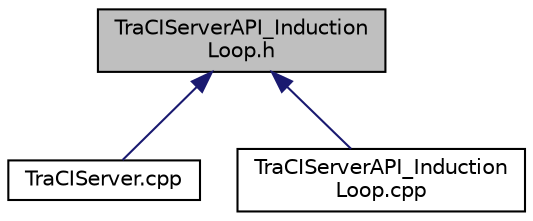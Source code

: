 digraph "TraCIServerAPI_InductionLoop.h"
{
  edge [fontname="Helvetica",fontsize="10",labelfontname="Helvetica",labelfontsize="10"];
  node [fontname="Helvetica",fontsize="10",shape=record];
  Node84 [label="TraCIServerAPI_Induction\lLoop.h",height=0.2,width=0.4,color="black", fillcolor="grey75", style="filled", fontcolor="black"];
  Node84 -> Node85 [dir="back",color="midnightblue",fontsize="10",style="solid",fontname="Helvetica"];
  Node85 [label="TraCIServer.cpp",height=0.2,width=0.4,color="black", fillcolor="white", style="filled",URL="$d0/d7d/_tra_c_i_server_8cpp.html"];
  Node84 -> Node86 [dir="back",color="midnightblue",fontsize="10",style="solid",fontname="Helvetica"];
  Node86 [label="TraCIServerAPI_Induction\lLoop.cpp",height=0.2,width=0.4,color="black", fillcolor="white", style="filled",URL="$de/de2/_tra_c_i_server_a_p_i___induction_loop_8cpp.html"];
}
